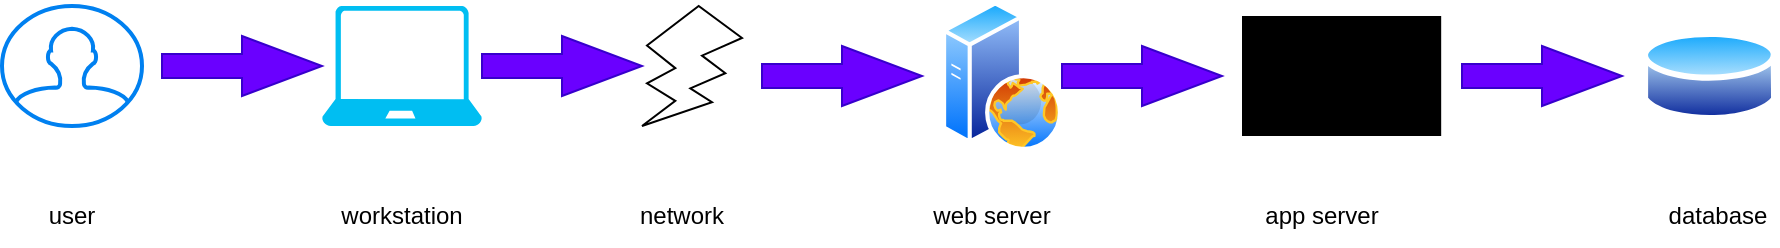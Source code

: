 <mxfile version="24.8.6">
  <diagram name="Page-1" id="0GpXPRml43PRJNgfb9JP">
    <mxGraphModel dx="1006" dy="417" grid="0" gridSize="10" guides="1" tooltips="1" connect="1" arrows="1" fold="1" page="1" pageScale="1" pageWidth="1169" pageHeight="827" math="0" shadow="0">
      <root>
        <mxCell id="0" />
        <mxCell id="1" parent="0" />
        <mxCell id="ZZrWdYNE6AYP0BZO3IK2-2" value="" style="html=1;verticalLabelPosition=bottom;align=center;labelBackgroundColor=#ffffff;verticalAlign=top;strokeWidth=2;strokeColor=#0080F0;shadow=0;dashed=0;shape=mxgraph.ios7.icons.user;" vertex="1" parent="1">
          <mxGeometry x="10" y="170" width="70" height="60" as="geometry" />
        </mxCell>
        <mxCell id="ZZrWdYNE6AYP0BZO3IK2-3" value="" style="verticalLabelPosition=bottom;html=1;verticalAlign=top;align=center;strokeColor=none;fillColor=#00BEF2;shape=mxgraph.azure.laptop;pointerEvents=1;" vertex="1" parent="1">
          <mxGeometry x="170" y="170" width="80" height="60" as="geometry" />
        </mxCell>
        <mxCell id="ZZrWdYNE6AYP0BZO3IK2-4" value="" style="verticalLabelPosition=bottom;verticalAlign=top;html=1;shape=mxgraph.basic.flash" vertex="1" parent="1">
          <mxGeometry x="330" y="170" width="50" height="60" as="geometry" />
        </mxCell>
        <mxCell id="ZZrWdYNE6AYP0BZO3IK2-5" value="" style="image;aspect=fixed;perimeter=ellipsePerimeter;html=1;align=center;shadow=0;dashed=0;spacingTop=3;image=img/lib/active_directory/web_server.svg;" vertex="1" parent="1">
          <mxGeometry x="480" y="167.5" width="60" height="75" as="geometry" />
        </mxCell>
        <mxCell id="ZZrWdYNE6AYP0BZO3IK2-6" value="" style="sketch=0;verticalLabelPosition=bottom;sketch=0;aspect=fixed;html=1;verticalAlign=top;strokeColor=none;fillColor=#000000;align=center;outlineConnect=0;pointerEvents=1;shape=mxgraph.citrix2.windows_server_apps_and_desktops;" vertex="1" parent="1">
          <mxGeometry x="630" y="175" width="99.59" height="60" as="geometry" />
        </mxCell>
        <mxCell id="ZZrWdYNE6AYP0BZO3IK2-7" value="" style="image;aspect=fixed;perimeter=ellipsePerimeter;html=1;align=center;shadow=0;dashed=0;spacingTop=3;image=img/lib/active_directory/database.svg;" vertex="1" parent="1">
          <mxGeometry x="830" y="180" width="67.57" height="50" as="geometry" />
        </mxCell>
        <mxCell id="ZZrWdYNE6AYP0BZO3IK2-8" value="user" style="text;html=1;align=center;verticalAlign=middle;whiteSpace=wrap;rounded=0;" vertex="1" parent="1">
          <mxGeometry x="15" y="260" width="60" height="30" as="geometry" />
        </mxCell>
        <mxCell id="ZZrWdYNE6AYP0BZO3IK2-9" value="workstation" style="text;html=1;align=center;verticalAlign=middle;whiteSpace=wrap;rounded=0;" vertex="1" parent="1">
          <mxGeometry x="180" y="260" width="60" height="30" as="geometry" />
        </mxCell>
        <mxCell id="ZZrWdYNE6AYP0BZO3IK2-10" value="network" style="text;html=1;align=center;verticalAlign=middle;whiteSpace=wrap;rounded=0;" vertex="1" parent="1">
          <mxGeometry x="320" y="260" width="60" height="30" as="geometry" />
        </mxCell>
        <mxCell id="ZZrWdYNE6AYP0BZO3IK2-11" value="web server" style="text;html=1;align=center;verticalAlign=middle;whiteSpace=wrap;rounded=0;" vertex="1" parent="1">
          <mxGeometry x="470" y="260" width="70" height="30" as="geometry" />
        </mxCell>
        <mxCell id="ZZrWdYNE6AYP0BZO3IK2-12" value="app server" style="text;html=1;align=center;verticalAlign=middle;whiteSpace=wrap;rounded=0;" vertex="1" parent="1">
          <mxGeometry x="640" y="260" width="60" height="30" as="geometry" />
        </mxCell>
        <mxCell id="ZZrWdYNE6AYP0BZO3IK2-13" value="database" style="text;html=1;align=center;verticalAlign=middle;whiteSpace=wrap;rounded=0;" vertex="1" parent="1">
          <mxGeometry x="837.57" y="260" width="60" height="30" as="geometry" />
        </mxCell>
        <mxCell id="ZZrWdYNE6AYP0BZO3IK2-15" value="" style="html=1;shadow=0;dashed=0;align=center;verticalAlign=middle;shape=mxgraph.arrows2.arrow;dy=0.6;dx=40;notch=0;fillColor=#6a00ff;strokeColor=#3700CC;fontColor=#ffffff;" vertex="1" parent="1">
          <mxGeometry x="250" y="185" width="80" height="30" as="geometry" />
        </mxCell>
        <mxCell id="ZZrWdYNE6AYP0BZO3IK2-17" value="" style="html=1;shadow=0;dashed=0;align=center;verticalAlign=middle;shape=mxgraph.arrows2.arrow;dy=0.6;dx=40;notch=0;fillColor=#6a00ff;strokeColor=#3700CC;fontColor=#ffffff;" vertex="1" parent="1">
          <mxGeometry x="90" y="185" width="80" height="30" as="geometry" />
        </mxCell>
        <mxCell id="ZZrWdYNE6AYP0BZO3IK2-21" value="" style="html=1;shadow=0;dashed=0;align=center;verticalAlign=middle;shape=mxgraph.arrows2.arrow;dy=0.6;dx=40;notch=0;fillColor=#6a00ff;strokeColor=#3700CC;fontColor=#ffffff;" vertex="1" parent="1">
          <mxGeometry x="390" y="190" width="80" height="30" as="geometry" />
        </mxCell>
        <mxCell id="ZZrWdYNE6AYP0BZO3IK2-22" value="" style="html=1;shadow=0;dashed=0;align=center;verticalAlign=middle;shape=mxgraph.arrows2.arrow;dy=0.6;dx=40;notch=0;fillColor=#6a00ff;strokeColor=#3700CC;fontColor=#ffffff;" vertex="1" parent="1">
          <mxGeometry x="540" y="190" width="80" height="30" as="geometry" />
        </mxCell>
        <mxCell id="ZZrWdYNE6AYP0BZO3IK2-28" value="" style="html=1;shadow=0;dashed=0;align=center;verticalAlign=middle;shape=mxgraph.arrows2.arrow;dy=0.6;dx=40;notch=0;fillColor=#6a00ff;strokeColor=#3700CC;fontColor=#ffffff;" vertex="1" parent="1">
          <mxGeometry x="740" y="190" width="80" height="30" as="geometry" />
        </mxCell>
      </root>
    </mxGraphModel>
  </diagram>
</mxfile>

